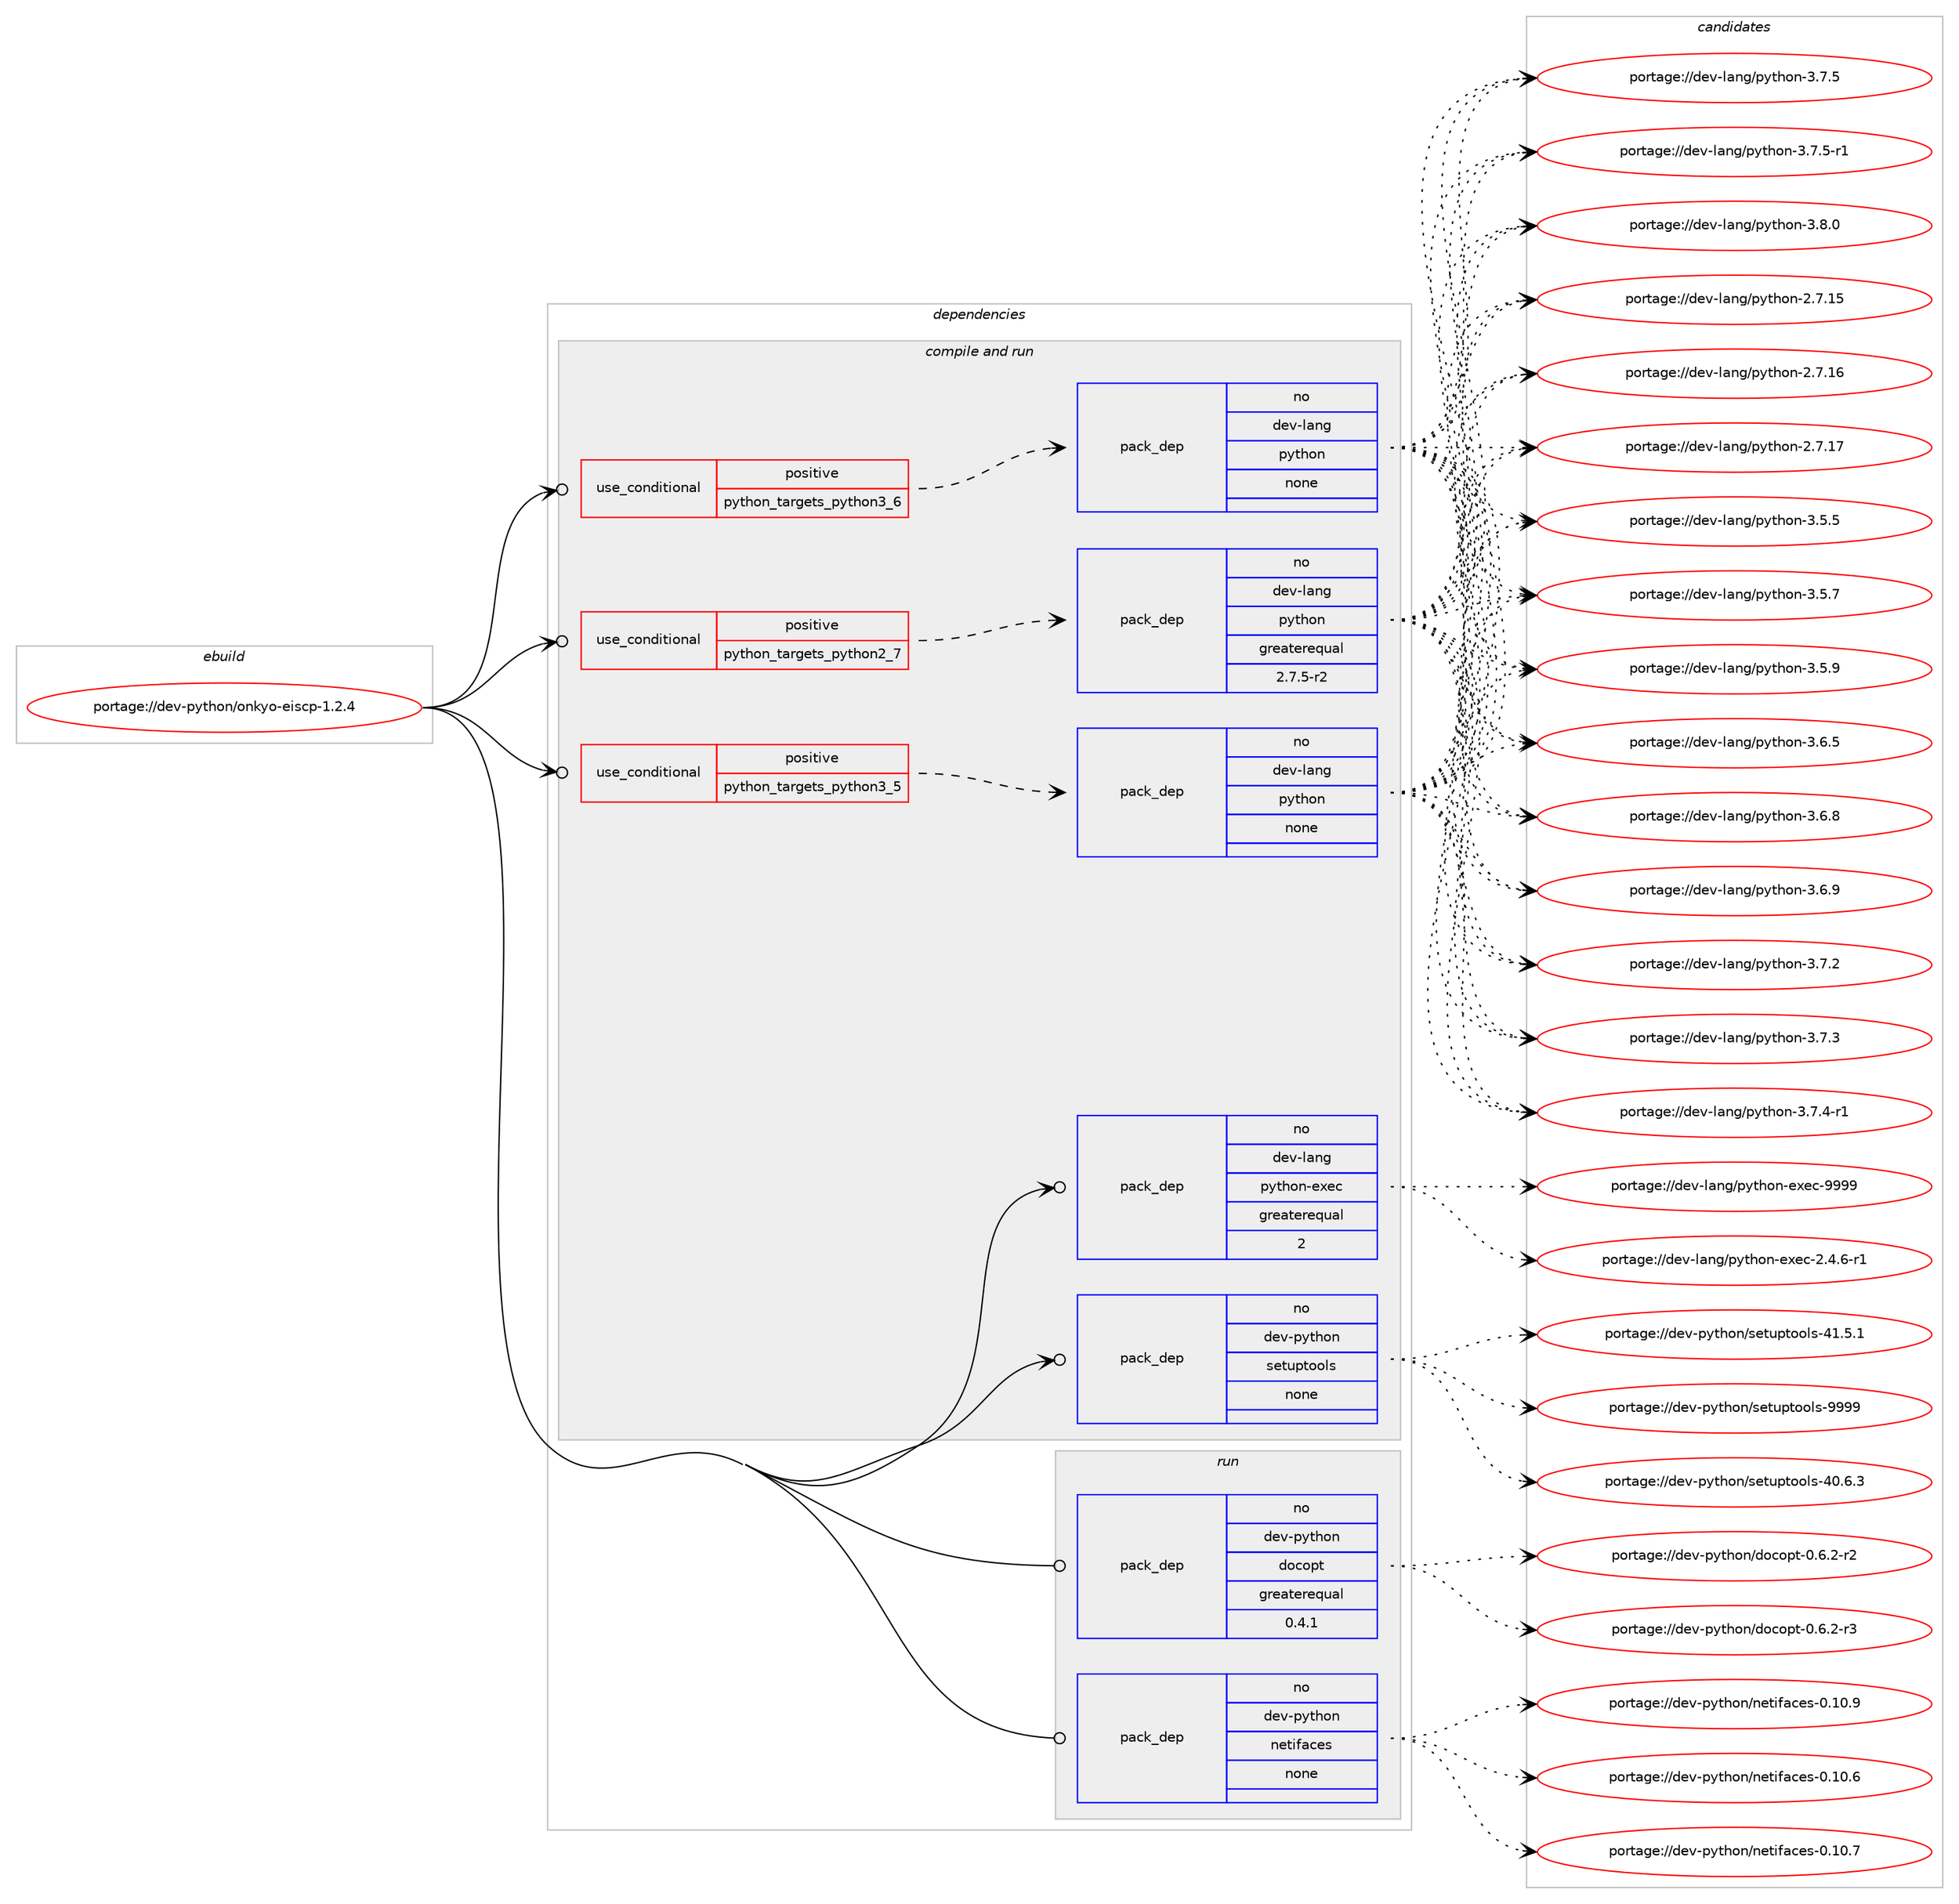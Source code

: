 digraph prolog {

# *************
# Graph options
# *************

newrank=true;
concentrate=true;
compound=true;
graph [rankdir=LR,fontname=Helvetica,fontsize=10,ranksep=1.5];#, ranksep=2.5, nodesep=0.2];
edge  [arrowhead=vee];
node  [fontname=Helvetica,fontsize=10];

# **********
# The ebuild
# **********

subgraph cluster_leftcol {
color=gray;
rank=same;
label=<<i>ebuild</i>>;
id [label="portage://dev-python/onkyo-eiscp-1.2.4", color=red, width=4, href="../dev-python/onkyo-eiscp-1.2.4.svg"];
}

# ****************
# The dependencies
# ****************

subgraph cluster_midcol {
color=gray;
label=<<i>dependencies</i>>;
subgraph cluster_compile {
fillcolor="#eeeeee";
style=filled;
label=<<i>compile</i>>;
}
subgraph cluster_compileandrun {
fillcolor="#eeeeee";
style=filled;
label=<<i>compile and run</i>>;
subgraph cond32824 {
dependency152775 [label=<<TABLE BORDER="0" CELLBORDER="1" CELLSPACING="0" CELLPADDING="4"><TR><TD ROWSPAN="3" CELLPADDING="10">use_conditional</TD></TR><TR><TD>positive</TD></TR><TR><TD>python_targets_python2_7</TD></TR></TABLE>>, shape=none, color=red];
subgraph pack116622 {
dependency152776 [label=<<TABLE BORDER="0" CELLBORDER="1" CELLSPACING="0" CELLPADDING="4" WIDTH="220"><TR><TD ROWSPAN="6" CELLPADDING="30">pack_dep</TD></TR><TR><TD WIDTH="110">no</TD></TR><TR><TD>dev-lang</TD></TR><TR><TD>python</TD></TR><TR><TD>greaterequal</TD></TR><TR><TD>2.7.5-r2</TD></TR></TABLE>>, shape=none, color=blue];
}
dependency152775:e -> dependency152776:w [weight=20,style="dashed",arrowhead="vee"];
}
id:e -> dependency152775:w [weight=20,style="solid",arrowhead="odotvee"];
subgraph cond32825 {
dependency152777 [label=<<TABLE BORDER="0" CELLBORDER="1" CELLSPACING="0" CELLPADDING="4"><TR><TD ROWSPAN="3" CELLPADDING="10">use_conditional</TD></TR><TR><TD>positive</TD></TR><TR><TD>python_targets_python3_5</TD></TR></TABLE>>, shape=none, color=red];
subgraph pack116623 {
dependency152778 [label=<<TABLE BORDER="0" CELLBORDER="1" CELLSPACING="0" CELLPADDING="4" WIDTH="220"><TR><TD ROWSPAN="6" CELLPADDING="30">pack_dep</TD></TR><TR><TD WIDTH="110">no</TD></TR><TR><TD>dev-lang</TD></TR><TR><TD>python</TD></TR><TR><TD>none</TD></TR><TR><TD></TD></TR></TABLE>>, shape=none, color=blue];
}
dependency152777:e -> dependency152778:w [weight=20,style="dashed",arrowhead="vee"];
}
id:e -> dependency152777:w [weight=20,style="solid",arrowhead="odotvee"];
subgraph cond32826 {
dependency152779 [label=<<TABLE BORDER="0" CELLBORDER="1" CELLSPACING="0" CELLPADDING="4"><TR><TD ROWSPAN="3" CELLPADDING="10">use_conditional</TD></TR><TR><TD>positive</TD></TR><TR><TD>python_targets_python3_6</TD></TR></TABLE>>, shape=none, color=red];
subgraph pack116624 {
dependency152780 [label=<<TABLE BORDER="0" CELLBORDER="1" CELLSPACING="0" CELLPADDING="4" WIDTH="220"><TR><TD ROWSPAN="6" CELLPADDING="30">pack_dep</TD></TR><TR><TD WIDTH="110">no</TD></TR><TR><TD>dev-lang</TD></TR><TR><TD>python</TD></TR><TR><TD>none</TD></TR><TR><TD></TD></TR></TABLE>>, shape=none, color=blue];
}
dependency152779:e -> dependency152780:w [weight=20,style="dashed",arrowhead="vee"];
}
id:e -> dependency152779:w [weight=20,style="solid",arrowhead="odotvee"];
subgraph pack116625 {
dependency152781 [label=<<TABLE BORDER="0" CELLBORDER="1" CELLSPACING="0" CELLPADDING="4" WIDTH="220"><TR><TD ROWSPAN="6" CELLPADDING="30">pack_dep</TD></TR><TR><TD WIDTH="110">no</TD></TR><TR><TD>dev-lang</TD></TR><TR><TD>python-exec</TD></TR><TR><TD>greaterequal</TD></TR><TR><TD>2</TD></TR></TABLE>>, shape=none, color=blue];
}
id:e -> dependency152781:w [weight=20,style="solid",arrowhead="odotvee"];
subgraph pack116626 {
dependency152782 [label=<<TABLE BORDER="0" CELLBORDER="1" CELLSPACING="0" CELLPADDING="4" WIDTH="220"><TR><TD ROWSPAN="6" CELLPADDING="30">pack_dep</TD></TR><TR><TD WIDTH="110">no</TD></TR><TR><TD>dev-python</TD></TR><TR><TD>setuptools</TD></TR><TR><TD>none</TD></TR><TR><TD></TD></TR></TABLE>>, shape=none, color=blue];
}
id:e -> dependency152782:w [weight=20,style="solid",arrowhead="odotvee"];
}
subgraph cluster_run {
fillcolor="#eeeeee";
style=filled;
label=<<i>run</i>>;
subgraph pack116627 {
dependency152783 [label=<<TABLE BORDER="0" CELLBORDER="1" CELLSPACING="0" CELLPADDING="4" WIDTH="220"><TR><TD ROWSPAN="6" CELLPADDING="30">pack_dep</TD></TR><TR><TD WIDTH="110">no</TD></TR><TR><TD>dev-python</TD></TR><TR><TD>docopt</TD></TR><TR><TD>greaterequal</TD></TR><TR><TD>0.4.1</TD></TR></TABLE>>, shape=none, color=blue];
}
id:e -> dependency152783:w [weight=20,style="solid",arrowhead="odot"];
subgraph pack116628 {
dependency152784 [label=<<TABLE BORDER="0" CELLBORDER="1" CELLSPACING="0" CELLPADDING="4" WIDTH="220"><TR><TD ROWSPAN="6" CELLPADDING="30">pack_dep</TD></TR><TR><TD WIDTH="110">no</TD></TR><TR><TD>dev-python</TD></TR><TR><TD>netifaces</TD></TR><TR><TD>none</TD></TR><TR><TD></TD></TR></TABLE>>, shape=none, color=blue];
}
id:e -> dependency152784:w [weight=20,style="solid",arrowhead="odot"];
}
}

# **************
# The candidates
# **************

subgraph cluster_choices {
rank=same;
color=gray;
label=<<i>candidates</i>>;

subgraph choice116622 {
color=black;
nodesep=1;
choiceportage10010111845108971101034711212111610411111045504655464953 [label="portage://dev-lang/python-2.7.15", color=red, width=4,href="../dev-lang/python-2.7.15.svg"];
choiceportage10010111845108971101034711212111610411111045504655464954 [label="portage://dev-lang/python-2.7.16", color=red, width=4,href="../dev-lang/python-2.7.16.svg"];
choiceportage10010111845108971101034711212111610411111045504655464955 [label="portage://dev-lang/python-2.7.17", color=red, width=4,href="../dev-lang/python-2.7.17.svg"];
choiceportage100101118451089711010347112121116104111110455146534653 [label="portage://dev-lang/python-3.5.5", color=red, width=4,href="../dev-lang/python-3.5.5.svg"];
choiceportage100101118451089711010347112121116104111110455146534655 [label="portage://dev-lang/python-3.5.7", color=red, width=4,href="../dev-lang/python-3.5.7.svg"];
choiceportage100101118451089711010347112121116104111110455146534657 [label="portage://dev-lang/python-3.5.9", color=red, width=4,href="../dev-lang/python-3.5.9.svg"];
choiceportage100101118451089711010347112121116104111110455146544653 [label="portage://dev-lang/python-3.6.5", color=red, width=4,href="../dev-lang/python-3.6.5.svg"];
choiceportage100101118451089711010347112121116104111110455146544656 [label="portage://dev-lang/python-3.6.8", color=red, width=4,href="../dev-lang/python-3.6.8.svg"];
choiceportage100101118451089711010347112121116104111110455146544657 [label="portage://dev-lang/python-3.6.9", color=red, width=4,href="../dev-lang/python-3.6.9.svg"];
choiceportage100101118451089711010347112121116104111110455146554650 [label="portage://dev-lang/python-3.7.2", color=red, width=4,href="../dev-lang/python-3.7.2.svg"];
choiceportage100101118451089711010347112121116104111110455146554651 [label="portage://dev-lang/python-3.7.3", color=red, width=4,href="../dev-lang/python-3.7.3.svg"];
choiceportage1001011184510897110103471121211161041111104551465546524511449 [label="portage://dev-lang/python-3.7.4-r1", color=red, width=4,href="../dev-lang/python-3.7.4-r1.svg"];
choiceportage100101118451089711010347112121116104111110455146554653 [label="portage://dev-lang/python-3.7.5", color=red, width=4,href="../dev-lang/python-3.7.5.svg"];
choiceportage1001011184510897110103471121211161041111104551465546534511449 [label="portage://dev-lang/python-3.7.5-r1", color=red, width=4,href="../dev-lang/python-3.7.5-r1.svg"];
choiceportage100101118451089711010347112121116104111110455146564648 [label="portage://dev-lang/python-3.8.0", color=red, width=4,href="../dev-lang/python-3.8.0.svg"];
dependency152776:e -> choiceportage10010111845108971101034711212111610411111045504655464953:w [style=dotted,weight="100"];
dependency152776:e -> choiceportage10010111845108971101034711212111610411111045504655464954:w [style=dotted,weight="100"];
dependency152776:e -> choiceportage10010111845108971101034711212111610411111045504655464955:w [style=dotted,weight="100"];
dependency152776:e -> choiceportage100101118451089711010347112121116104111110455146534653:w [style=dotted,weight="100"];
dependency152776:e -> choiceportage100101118451089711010347112121116104111110455146534655:w [style=dotted,weight="100"];
dependency152776:e -> choiceportage100101118451089711010347112121116104111110455146534657:w [style=dotted,weight="100"];
dependency152776:e -> choiceportage100101118451089711010347112121116104111110455146544653:w [style=dotted,weight="100"];
dependency152776:e -> choiceportage100101118451089711010347112121116104111110455146544656:w [style=dotted,weight="100"];
dependency152776:e -> choiceportage100101118451089711010347112121116104111110455146544657:w [style=dotted,weight="100"];
dependency152776:e -> choiceportage100101118451089711010347112121116104111110455146554650:w [style=dotted,weight="100"];
dependency152776:e -> choiceportage100101118451089711010347112121116104111110455146554651:w [style=dotted,weight="100"];
dependency152776:e -> choiceportage1001011184510897110103471121211161041111104551465546524511449:w [style=dotted,weight="100"];
dependency152776:e -> choiceportage100101118451089711010347112121116104111110455146554653:w [style=dotted,weight="100"];
dependency152776:e -> choiceportage1001011184510897110103471121211161041111104551465546534511449:w [style=dotted,weight="100"];
dependency152776:e -> choiceportage100101118451089711010347112121116104111110455146564648:w [style=dotted,weight="100"];
}
subgraph choice116623 {
color=black;
nodesep=1;
choiceportage10010111845108971101034711212111610411111045504655464953 [label="portage://dev-lang/python-2.7.15", color=red, width=4,href="../dev-lang/python-2.7.15.svg"];
choiceportage10010111845108971101034711212111610411111045504655464954 [label="portage://dev-lang/python-2.7.16", color=red, width=4,href="../dev-lang/python-2.7.16.svg"];
choiceportage10010111845108971101034711212111610411111045504655464955 [label="portage://dev-lang/python-2.7.17", color=red, width=4,href="../dev-lang/python-2.7.17.svg"];
choiceportage100101118451089711010347112121116104111110455146534653 [label="portage://dev-lang/python-3.5.5", color=red, width=4,href="../dev-lang/python-3.5.5.svg"];
choiceportage100101118451089711010347112121116104111110455146534655 [label="portage://dev-lang/python-3.5.7", color=red, width=4,href="../dev-lang/python-3.5.7.svg"];
choiceportage100101118451089711010347112121116104111110455146534657 [label="portage://dev-lang/python-3.5.9", color=red, width=4,href="../dev-lang/python-3.5.9.svg"];
choiceportage100101118451089711010347112121116104111110455146544653 [label="portage://dev-lang/python-3.6.5", color=red, width=4,href="../dev-lang/python-3.6.5.svg"];
choiceportage100101118451089711010347112121116104111110455146544656 [label="portage://dev-lang/python-3.6.8", color=red, width=4,href="../dev-lang/python-3.6.8.svg"];
choiceportage100101118451089711010347112121116104111110455146544657 [label="portage://dev-lang/python-3.6.9", color=red, width=4,href="../dev-lang/python-3.6.9.svg"];
choiceportage100101118451089711010347112121116104111110455146554650 [label="portage://dev-lang/python-3.7.2", color=red, width=4,href="../dev-lang/python-3.7.2.svg"];
choiceportage100101118451089711010347112121116104111110455146554651 [label="portage://dev-lang/python-3.7.3", color=red, width=4,href="../dev-lang/python-3.7.3.svg"];
choiceportage1001011184510897110103471121211161041111104551465546524511449 [label="portage://dev-lang/python-3.7.4-r1", color=red, width=4,href="../dev-lang/python-3.7.4-r1.svg"];
choiceportage100101118451089711010347112121116104111110455146554653 [label="portage://dev-lang/python-3.7.5", color=red, width=4,href="../dev-lang/python-3.7.5.svg"];
choiceportage1001011184510897110103471121211161041111104551465546534511449 [label="portage://dev-lang/python-3.7.5-r1", color=red, width=4,href="../dev-lang/python-3.7.5-r1.svg"];
choiceportage100101118451089711010347112121116104111110455146564648 [label="portage://dev-lang/python-3.8.0", color=red, width=4,href="../dev-lang/python-3.8.0.svg"];
dependency152778:e -> choiceportage10010111845108971101034711212111610411111045504655464953:w [style=dotted,weight="100"];
dependency152778:e -> choiceportage10010111845108971101034711212111610411111045504655464954:w [style=dotted,weight="100"];
dependency152778:e -> choiceportage10010111845108971101034711212111610411111045504655464955:w [style=dotted,weight="100"];
dependency152778:e -> choiceportage100101118451089711010347112121116104111110455146534653:w [style=dotted,weight="100"];
dependency152778:e -> choiceportage100101118451089711010347112121116104111110455146534655:w [style=dotted,weight="100"];
dependency152778:e -> choiceportage100101118451089711010347112121116104111110455146534657:w [style=dotted,weight="100"];
dependency152778:e -> choiceportage100101118451089711010347112121116104111110455146544653:w [style=dotted,weight="100"];
dependency152778:e -> choiceportage100101118451089711010347112121116104111110455146544656:w [style=dotted,weight="100"];
dependency152778:e -> choiceportage100101118451089711010347112121116104111110455146544657:w [style=dotted,weight="100"];
dependency152778:e -> choiceportage100101118451089711010347112121116104111110455146554650:w [style=dotted,weight="100"];
dependency152778:e -> choiceportage100101118451089711010347112121116104111110455146554651:w [style=dotted,weight="100"];
dependency152778:e -> choiceportage1001011184510897110103471121211161041111104551465546524511449:w [style=dotted,weight="100"];
dependency152778:e -> choiceportage100101118451089711010347112121116104111110455146554653:w [style=dotted,weight="100"];
dependency152778:e -> choiceportage1001011184510897110103471121211161041111104551465546534511449:w [style=dotted,weight="100"];
dependency152778:e -> choiceportage100101118451089711010347112121116104111110455146564648:w [style=dotted,weight="100"];
}
subgraph choice116624 {
color=black;
nodesep=1;
choiceportage10010111845108971101034711212111610411111045504655464953 [label="portage://dev-lang/python-2.7.15", color=red, width=4,href="../dev-lang/python-2.7.15.svg"];
choiceportage10010111845108971101034711212111610411111045504655464954 [label="portage://dev-lang/python-2.7.16", color=red, width=4,href="../dev-lang/python-2.7.16.svg"];
choiceportage10010111845108971101034711212111610411111045504655464955 [label="portage://dev-lang/python-2.7.17", color=red, width=4,href="../dev-lang/python-2.7.17.svg"];
choiceportage100101118451089711010347112121116104111110455146534653 [label="portage://dev-lang/python-3.5.5", color=red, width=4,href="../dev-lang/python-3.5.5.svg"];
choiceportage100101118451089711010347112121116104111110455146534655 [label="portage://dev-lang/python-3.5.7", color=red, width=4,href="../dev-lang/python-3.5.7.svg"];
choiceportage100101118451089711010347112121116104111110455146534657 [label="portage://dev-lang/python-3.5.9", color=red, width=4,href="../dev-lang/python-3.5.9.svg"];
choiceportage100101118451089711010347112121116104111110455146544653 [label="portage://dev-lang/python-3.6.5", color=red, width=4,href="../dev-lang/python-3.6.5.svg"];
choiceportage100101118451089711010347112121116104111110455146544656 [label="portage://dev-lang/python-3.6.8", color=red, width=4,href="../dev-lang/python-3.6.8.svg"];
choiceportage100101118451089711010347112121116104111110455146544657 [label="portage://dev-lang/python-3.6.9", color=red, width=4,href="../dev-lang/python-3.6.9.svg"];
choiceportage100101118451089711010347112121116104111110455146554650 [label="portage://dev-lang/python-3.7.2", color=red, width=4,href="../dev-lang/python-3.7.2.svg"];
choiceportage100101118451089711010347112121116104111110455146554651 [label="portage://dev-lang/python-3.7.3", color=red, width=4,href="../dev-lang/python-3.7.3.svg"];
choiceportage1001011184510897110103471121211161041111104551465546524511449 [label="portage://dev-lang/python-3.7.4-r1", color=red, width=4,href="../dev-lang/python-3.7.4-r1.svg"];
choiceportage100101118451089711010347112121116104111110455146554653 [label="portage://dev-lang/python-3.7.5", color=red, width=4,href="../dev-lang/python-3.7.5.svg"];
choiceportage1001011184510897110103471121211161041111104551465546534511449 [label="portage://dev-lang/python-3.7.5-r1", color=red, width=4,href="../dev-lang/python-3.7.5-r1.svg"];
choiceportage100101118451089711010347112121116104111110455146564648 [label="portage://dev-lang/python-3.8.0", color=red, width=4,href="../dev-lang/python-3.8.0.svg"];
dependency152780:e -> choiceportage10010111845108971101034711212111610411111045504655464953:w [style=dotted,weight="100"];
dependency152780:e -> choiceportage10010111845108971101034711212111610411111045504655464954:w [style=dotted,weight="100"];
dependency152780:e -> choiceportage10010111845108971101034711212111610411111045504655464955:w [style=dotted,weight="100"];
dependency152780:e -> choiceportage100101118451089711010347112121116104111110455146534653:w [style=dotted,weight="100"];
dependency152780:e -> choiceportage100101118451089711010347112121116104111110455146534655:w [style=dotted,weight="100"];
dependency152780:e -> choiceportage100101118451089711010347112121116104111110455146534657:w [style=dotted,weight="100"];
dependency152780:e -> choiceportage100101118451089711010347112121116104111110455146544653:w [style=dotted,weight="100"];
dependency152780:e -> choiceportage100101118451089711010347112121116104111110455146544656:w [style=dotted,weight="100"];
dependency152780:e -> choiceportage100101118451089711010347112121116104111110455146544657:w [style=dotted,weight="100"];
dependency152780:e -> choiceportage100101118451089711010347112121116104111110455146554650:w [style=dotted,weight="100"];
dependency152780:e -> choiceportage100101118451089711010347112121116104111110455146554651:w [style=dotted,weight="100"];
dependency152780:e -> choiceportage1001011184510897110103471121211161041111104551465546524511449:w [style=dotted,weight="100"];
dependency152780:e -> choiceportage100101118451089711010347112121116104111110455146554653:w [style=dotted,weight="100"];
dependency152780:e -> choiceportage1001011184510897110103471121211161041111104551465546534511449:w [style=dotted,weight="100"];
dependency152780:e -> choiceportage100101118451089711010347112121116104111110455146564648:w [style=dotted,weight="100"];
}
subgraph choice116625 {
color=black;
nodesep=1;
choiceportage10010111845108971101034711212111610411111045101120101994550465246544511449 [label="portage://dev-lang/python-exec-2.4.6-r1", color=red, width=4,href="../dev-lang/python-exec-2.4.6-r1.svg"];
choiceportage10010111845108971101034711212111610411111045101120101994557575757 [label="portage://dev-lang/python-exec-9999", color=red, width=4,href="../dev-lang/python-exec-9999.svg"];
dependency152781:e -> choiceportage10010111845108971101034711212111610411111045101120101994550465246544511449:w [style=dotted,weight="100"];
dependency152781:e -> choiceportage10010111845108971101034711212111610411111045101120101994557575757:w [style=dotted,weight="100"];
}
subgraph choice116626 {
color=black;
nodesep=1;
choiceportage100101118451121211161041111104711510111611711211611111110811545524846544651 [label="portage://dev-python/setuptools-40.6.3", color=red, width=4,href="../dev-python/setuptools-40.6.3.svg"];
choiceportage100101118451121211161041111104711510111611711211611111110811545524946534649 [label="portage://dev-python/setuptools-41.5.1", color=red, width=4,href="../dev-python/setuptools-41.5.1.svg"];
choiceportage10010111845112121116104111110471151011161171121161111111081154557575757 [label="portage://dev-python/setuptools-9999", color=red, width=4,href="../dev-python/setuptools-9999.svg"];
dependency152782:e -> choiceportage100101118451121211161041111104711510111611711211611111110811545524846544651:w [style=dotted,weight="100"];
dependency152782:e -> choiceportage100101118451121211161041111104711510111611711211611111110811545524946534649:w [style=dotted,weight="100"];
dependency152782:e -> choiceportage10010111845112121116104111110471151011161171121161111111081154557575757:w [style=dotted,weight="100"];
}
subgraph choice116627 {
color=black;
nodesep=1;
choiceportage1001011184511212111610411111047100111991111121164548465446504511450 [label="portage://dev-python/docopt-0.6.2-r2", color=red, width=4,href="../dev-python/docopt-0.6.2-r2.svg"];
choiceportage1001011184511212111610411111047100111991111121164548465446504511451 [label="portage://dev-python/docopt-0.6.2-r3", color=red, width=4,href="../dev-python/docopt-0.6.2-r3.svg"];
dependency152783:e -> choiceportage1001011184511212111610411111047100111991111121164548465446504511450:w [style=dotted,weight="100"];
dependency152783:e -> choiceportage1001011184511212111610411111047100111991111121164548465446504511451:w [style=dotted,weight="100"];
}
subgraph choice116628 {
color=black;
nodesep=1;
choiceportage1001011184511212111610411111047110101116105102979910111545484649484654 [label="portage://dev-python/netifaces-0.10.6", color=red, width=4,href="../dev-python/netifaces-0.10.6.svg"];
choiceportage1001011184511212111610411111047110101116105102979910111545484649484655 [label="portage://dev-python/netifaces-0.10.7", color=red, width=4,href="../dev-python/netifaces-0.10.7.svg"];
choiceportage1001011184511212111610411111047110101116105102979910111545484649484657 [label="portage://dev-python/netifaces-0.10.9", color=red, width=4,href="../dev-python/netifaces-0.10.9.svg"];
dependency152784:e -> choiceportage1001011184511212111610411111047110101116105102979910111545484649484654:w [style=dotted,weight="100"];
dependency152784:e -> choiceportage1001011184511212111610411111047110101116105102979910111545484649484655:w [style=dotted,weight="100"];
dependency152784:e -> choiceportage1001011184511212111610411111047110101116105102979910111545484649484657:w [style=dotted,weight="100"];
}
}

}
